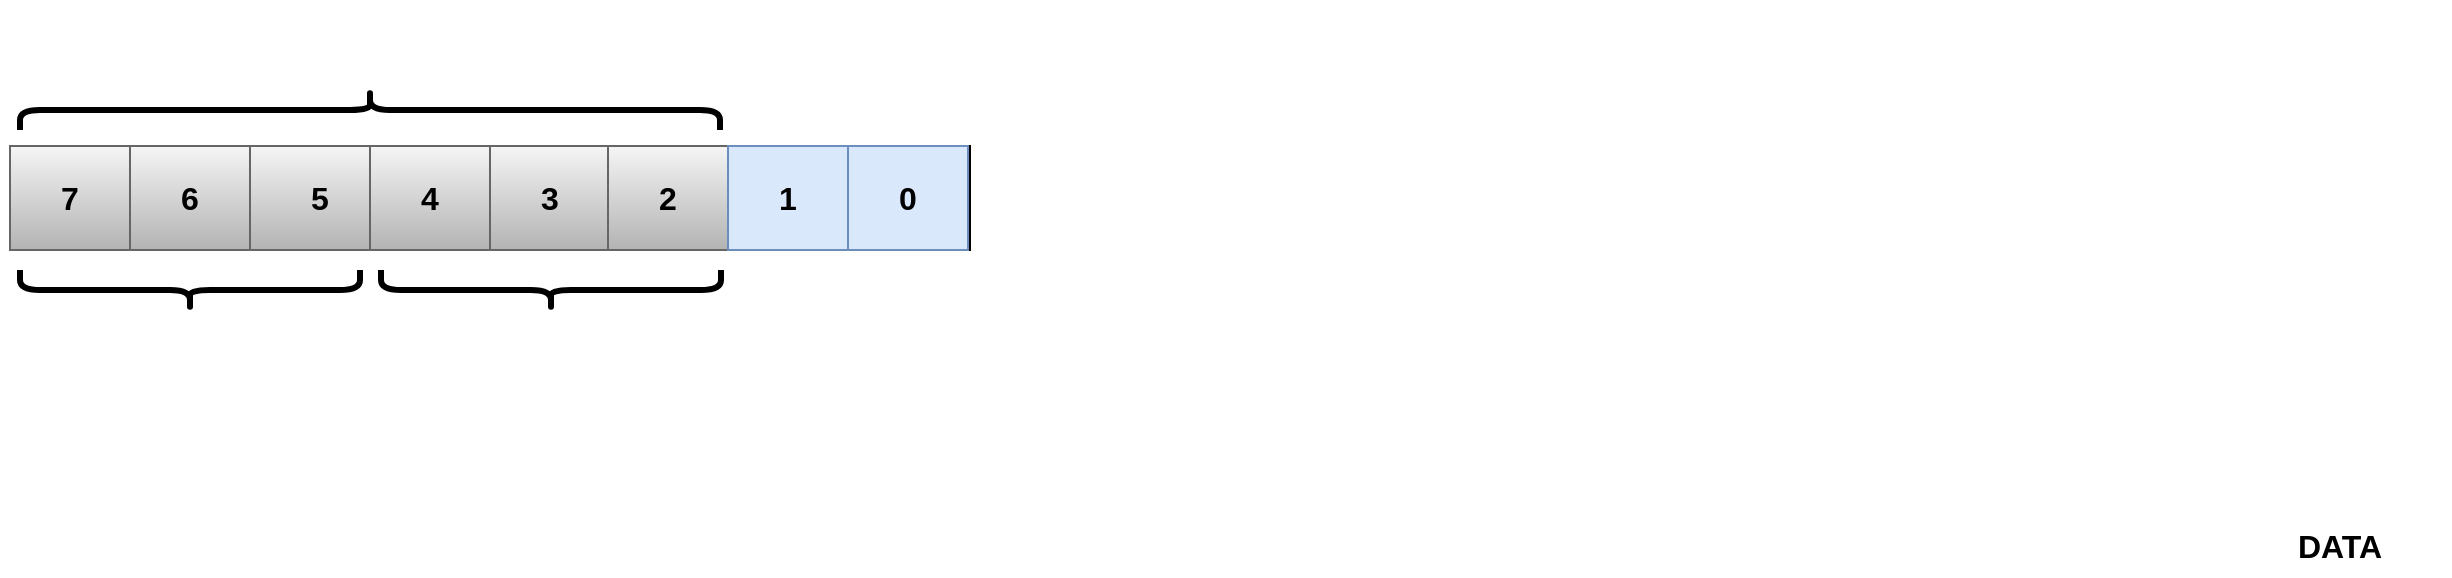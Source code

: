 <mxfile version="22.1.2" type="device">
  <diagram name="Página-1" id="1naj_lO46jhSrpNQx8SU">
    <mxGraphModel dx="1178" dy="790" grid="1" gridSize="10" guides="1" tooltips="1" connect="1" arrows="1" fold="1" page="1" pageScale="1" pageWidth="827" pageHeight="1169" math="0" shadow="0">
      <root>
        <mxCell id="0" />
        <mxCell id="1" parent="0" />
        <mxCell id="xud5iXsjGnso0-Vp6BYW-25" value="" style="rounded=0;whiteSpace=wrap;html=1;" parent="1" vertex="1">
          <mxGeometry x="120" y="163" width="480" height="52" as="geometry" />
        </mxCell>
        <mxCell id="xud5iXsjGnso0-Vp6BYW-27" value="" style="rounded=0;whiteSpace=wrap;html=1;fillColor=#f5f5f5;strokeColor=#666666;gradientColor=#b3b3b3;fontColor=#000000;" parent="1" vertex="1">
          <mxGeometry x="120" y="163" width="60" height="52" as="geometry" />
        </mxCell>
        <mxCell id="xud5iXsjGnso0-Vp6BYW-30" value="7" style="text;html=1;strokeColor=none;fillColor=none;align=center;verticalAlign=middle;whiteSpace=wrap;rounded=0;fontSize=16;fontStyle=1;fontColor=#000000;" parent="1" vertex="1">
          <mxGeometry x="115" y="174" width="70" height="30" as="geometry" />
        </mxCell>
        <mxCell id="WSSVNUDpOs4ptSsY72oF-3" value="DATA" style="text;html=1;strokeColor=none;fillColor=none;align=center;verticalAlign=middle;whiteSpace=wrap;rounded=0;fontSize=16;fontStyle=1;fontColor=#000000;" parent="1" vertex="1">
          <mxGeometry x="1230" y="348" width="110" height="30" as="geometry" />
        </mxCell>
        <mxCell id="WSSVNUDpOs4ptSsY72oF-7" value="" style="rounded=0;whiteSpace=wrap;html=1;fillColor=#f5f5f5;strokeColor=#666666;gradientColor=#b3b3b3;fontColor=#000000;" parent="1" vertex="1">
          <mxGeometry x="180" y="163" width="60" height="52" as="geometry" />
        </mxCell>
        <mxCell id="WSSVNUDpOs4ptSsY72oF-8" value="" style="rounded=0;whiteSpace=wrap;html=1;fillColor=#f5f5f5;strokeColor=#666666;gradientColor=#b3b3b3;fontColor=#000000;" parent="1" vertex="1">
          <mxGeometry x="240" y="163" width="60" height="52" as="geometry" />
        </mxCell>
        <mxCell id="WSSVNUDpOs4ptSsY72oF-9" value="" style="rounded=0;whiteSpace=wrap;html=1;fillColor=#f5f5f5;strokeColor=#666666;gradientColor=#b3b3b3;fontColor=#000000;" parent="1" vertex="1">
          <mxGeometry x="300" y="163" width="60" height="52" as="geometry" />
        </mxCell>
        <mxCell id="WSSVNUDpOs4ptSsY72oF-10" value="" style="rounded=0;whiteSpace=wrap;html=1;fillColor=#f5f5f5;strokeColor=#666666;gradientColor=#b3b3b3;fontColor=#000000;" parent="1" vertex="1">
          <mxGeometry x="360" y="163" width="60" height="52" as="geometry" />
        </mxCell>
        <mxCell id="WSSVNUDpOs4ptSsY72oF-11" value="" style="rounded=0;whiteSpace=wrap;html=1;fillColor=#f5f5f5;strokeColor=#666666;gradientColor=#b3b3b3;fontColor=#000000;" parent="1" vertex="1">
          <mxGeometry x="419" y="163" width="60" height="52" as="geometry" />
        </mxCell>
        <mxCell id="WSSVNUDpOs4ptSsY72oF-12" value="6" style="text;html=1;strokeColor=none;fillColor=none;align=center;verticalAlign=middle;whiteSpace=wrap;rounded=0;fontSize=16;fontStyle=1;fontColor=#000000;" parent="1" vertex="1">
          <mxGeometry x="175" y="174" width="70" height="30" as="geometry" />
        </mxCell>
        <mxCell id="WSSVNUDpOs4ptSsY72oF-13" value="5" style="text;html=1;strokeColor=none;fillColor=none;align=center;verticalAlign=middle;whiteSpace=wrap;rounded=0;fontSize=16;fontStyle=1;fontColor=#000000;" parent="1" vertex="1">
          <mxGeometry x="240" y="174" width="70" height="30" as="geometry" />
        </mxCell>
        <mxCell id="WSSVNUDpOs4ptSsY72oF-14" value="4" style="text;html=1;strokeColor=none;fillColor=none;align=center;verticalAlign=middle;whiteSpace=wrap;rounded=0;fontSize=16;fontStyle=1;fontColor=#000000;" parent="1" vertex="1">
          <mxGeometry x="295" y="174" width="70" height="30" as="geometry" />
        </mxCell>
        <mxCell id="WSSVNUDpOs4ptSsY72oF-15" value="3" style="text;html=1;strokeColor=none;fillColor=none;align=center;verticalAlign=middle;whiteSpace=wrap;rounded=0;fontSize=16;fontStyle=1;fontColor=#000000;" parent="1" vertex="1">
          <mxGeometry x="355" y="174" width="70" height="30" as="geometry" />
        </mxCell>
        <mxCell id="WSSVNUDpOs4ptSsY72oF-16" value="2" style="text;html=1;strokeColor=none;fillColor=none;align=center;verticalAlign=middle;whiteSpace=wrap;rounded=0;fontSize=16;fontStyle=1;fontColor=#000000;" parent="1" vertex="1">
          <mxGeometry x="414" y="174" width="70" height="30" as="geometry" />
        </mxCell>
        <mxCell id="WSSVNUDpOs4ptSsY72oF-17" value="" style="rounded=0;whiteSpace=wrap;html=1;fillColor=#dae8fc;strokeColor=#6c8ebf;" parent="1" vertex="1">
          <mxGeometry x="479" y="163" width="60" height="52" as="geometry" />
        </mxCell>
        <mxCell id="WSSVNUDpOs4ptSsY72oF-18" value="1" style="text;html=1;strokeColor=none;fillColor=none;align=center;verticalAlign=middle;whiteSpace=wrap;rounded=0;fontSize=16;fontStyle=1;fontColor=#000000;" parent="1" vertex="1">
          <mxGeometry x="474" y="174" width="70" height="30" as="geometry" />
        </mxCell>
        <mxCell id="WSSVNUDpOs4ptSsY72oF-19" value="" style="rounded=0;whiteSpace=wrap;html=1;fillColor=#dae8fc;strokeColor=#6c8ebf;" parent="1" vertex="1">
          <mxGeometry x="539" y="163" width="60" height="52" as="geometry" />
        </mxCell>
        <mxCell id="WSSVNUDpOs4ptSsY72oF-20" value="0" style="text;html=1;strokeColor=none;fillColor=none;align=center;verticalAlign=middle;whiteSpace=wrap;rounded=0;fontSize=16;fontStyle=1;fontColor=#000000;" parent="1" vertex="1">
          <mxGeometry x="534" y="174" width="70" height="30" as="geometry" />
        </mxCell>
        <mxCell id="WSSVNUDpOs4ptSsY72oF-25" value="DSCP FIELD" style="text;html=1;strokeColor=none;fillColor=none;align=center;verticalAlign=middle;whiteSpace=wrap;rounded=0;fontSize=16;fontStyle=1;fontColor=#ffffff;" parent="1" vertex="1">
          <mxGeometry x="232.5" y="90" width="135" height="30" as="geometry" />
        </mxCell>
        <mxCell id="WSSVNUDpOs4ptSsY72oF-48" value="CLASS SELECTOR BITS (IP PROCEDURE)" style="text;html=1;strokeColor=none;fillColor=none;align=center;verticalAlign=middle;whiteSpace=wrap;rounded=0;fontSize=16;fontStyle=1;fontColor=#ffffff;" parent="1" vertex="1">
          <mxGeometry x="142.5" y="260" width="135" height="30" as="geometry" />
        </mxCell>
        <mxCell id="BCy47IR0d-kxVVgHZzA4-1" value="" style="shape=curlyBracket;whiteSpace=wrap;html=1;rounded=1;labelPosition=left;verticalLabelPosition=middle;align=right;verticalAlign=middle;rotation=90;strokeWidth=3;" vertex="1" parent="1">
          <mxGeometry x="290" y="-30" width="20" height="350" as="geometry" />
        </mxCell>
        <mxCell id="BCy47IR0d-kxVVgHZzA4-2" value="000 = CLASS SELECTOR (CS)" style="text;html=1;strokeColor=none;fillColor=none;align=center;verticalAlign=middle;whiteSpace=wrap;rounded=0;fontSize=16;fontStyle=1;fontColor=#ffffff;" vertex="1" parent="1">
          <mxGeometry x="296.25" y="260" width="188.5" height="30" as="geometry" />
        </mxCell>
        <mxCell id="BCy47IR0d-kxVVgHZzA4-3" value="" style="shape=curlyBracket;whiteSpace=wrap;html=1;rounded=1;labelPosition=left;verticalLabelPosition=middle;align=right;verticalAlign=middle;rotation=-90;strokeWidth=3;" vertex="1" parent="1">
          <mxGeometry x="200" y="150" width="20" height="170" as="geometry" />
        </mxCell>
        <mxCell id="BCy47IR0d-kxVVgHZzA4-4" value="" style="shape=curlyBracket;whiteSpace=wrap;html=1;rounded=1;labelPosition=left;verticalLabelPosition=middle;align=right;verticalAlign=middle;rotation=-90;strokeWidth=3;" vertex="1" parent="1">
          <mxGeometry x="380.5" y="150" width="20" height="170" as="geometry" />
        </mxCell>
      </root>
    </mxGraphModel>
  </diagram>
</mxfile>
